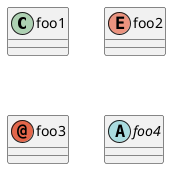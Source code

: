 {
  "sha1": "36i6scmcyniyjpd2kvis8f1oxfqo3o9",
  "insertion": {
    "when": "2024-05-30T20:48:20.198Z",
    "user": "plantuml@gmail.com"
  }
}
@startuml
'skinparam stereotypeABackgroundColor red
'skinparam stereotypeNBackgroundColor blue

class foo1
enum foo2
annotation foo3
abstract foo4
@enduml
